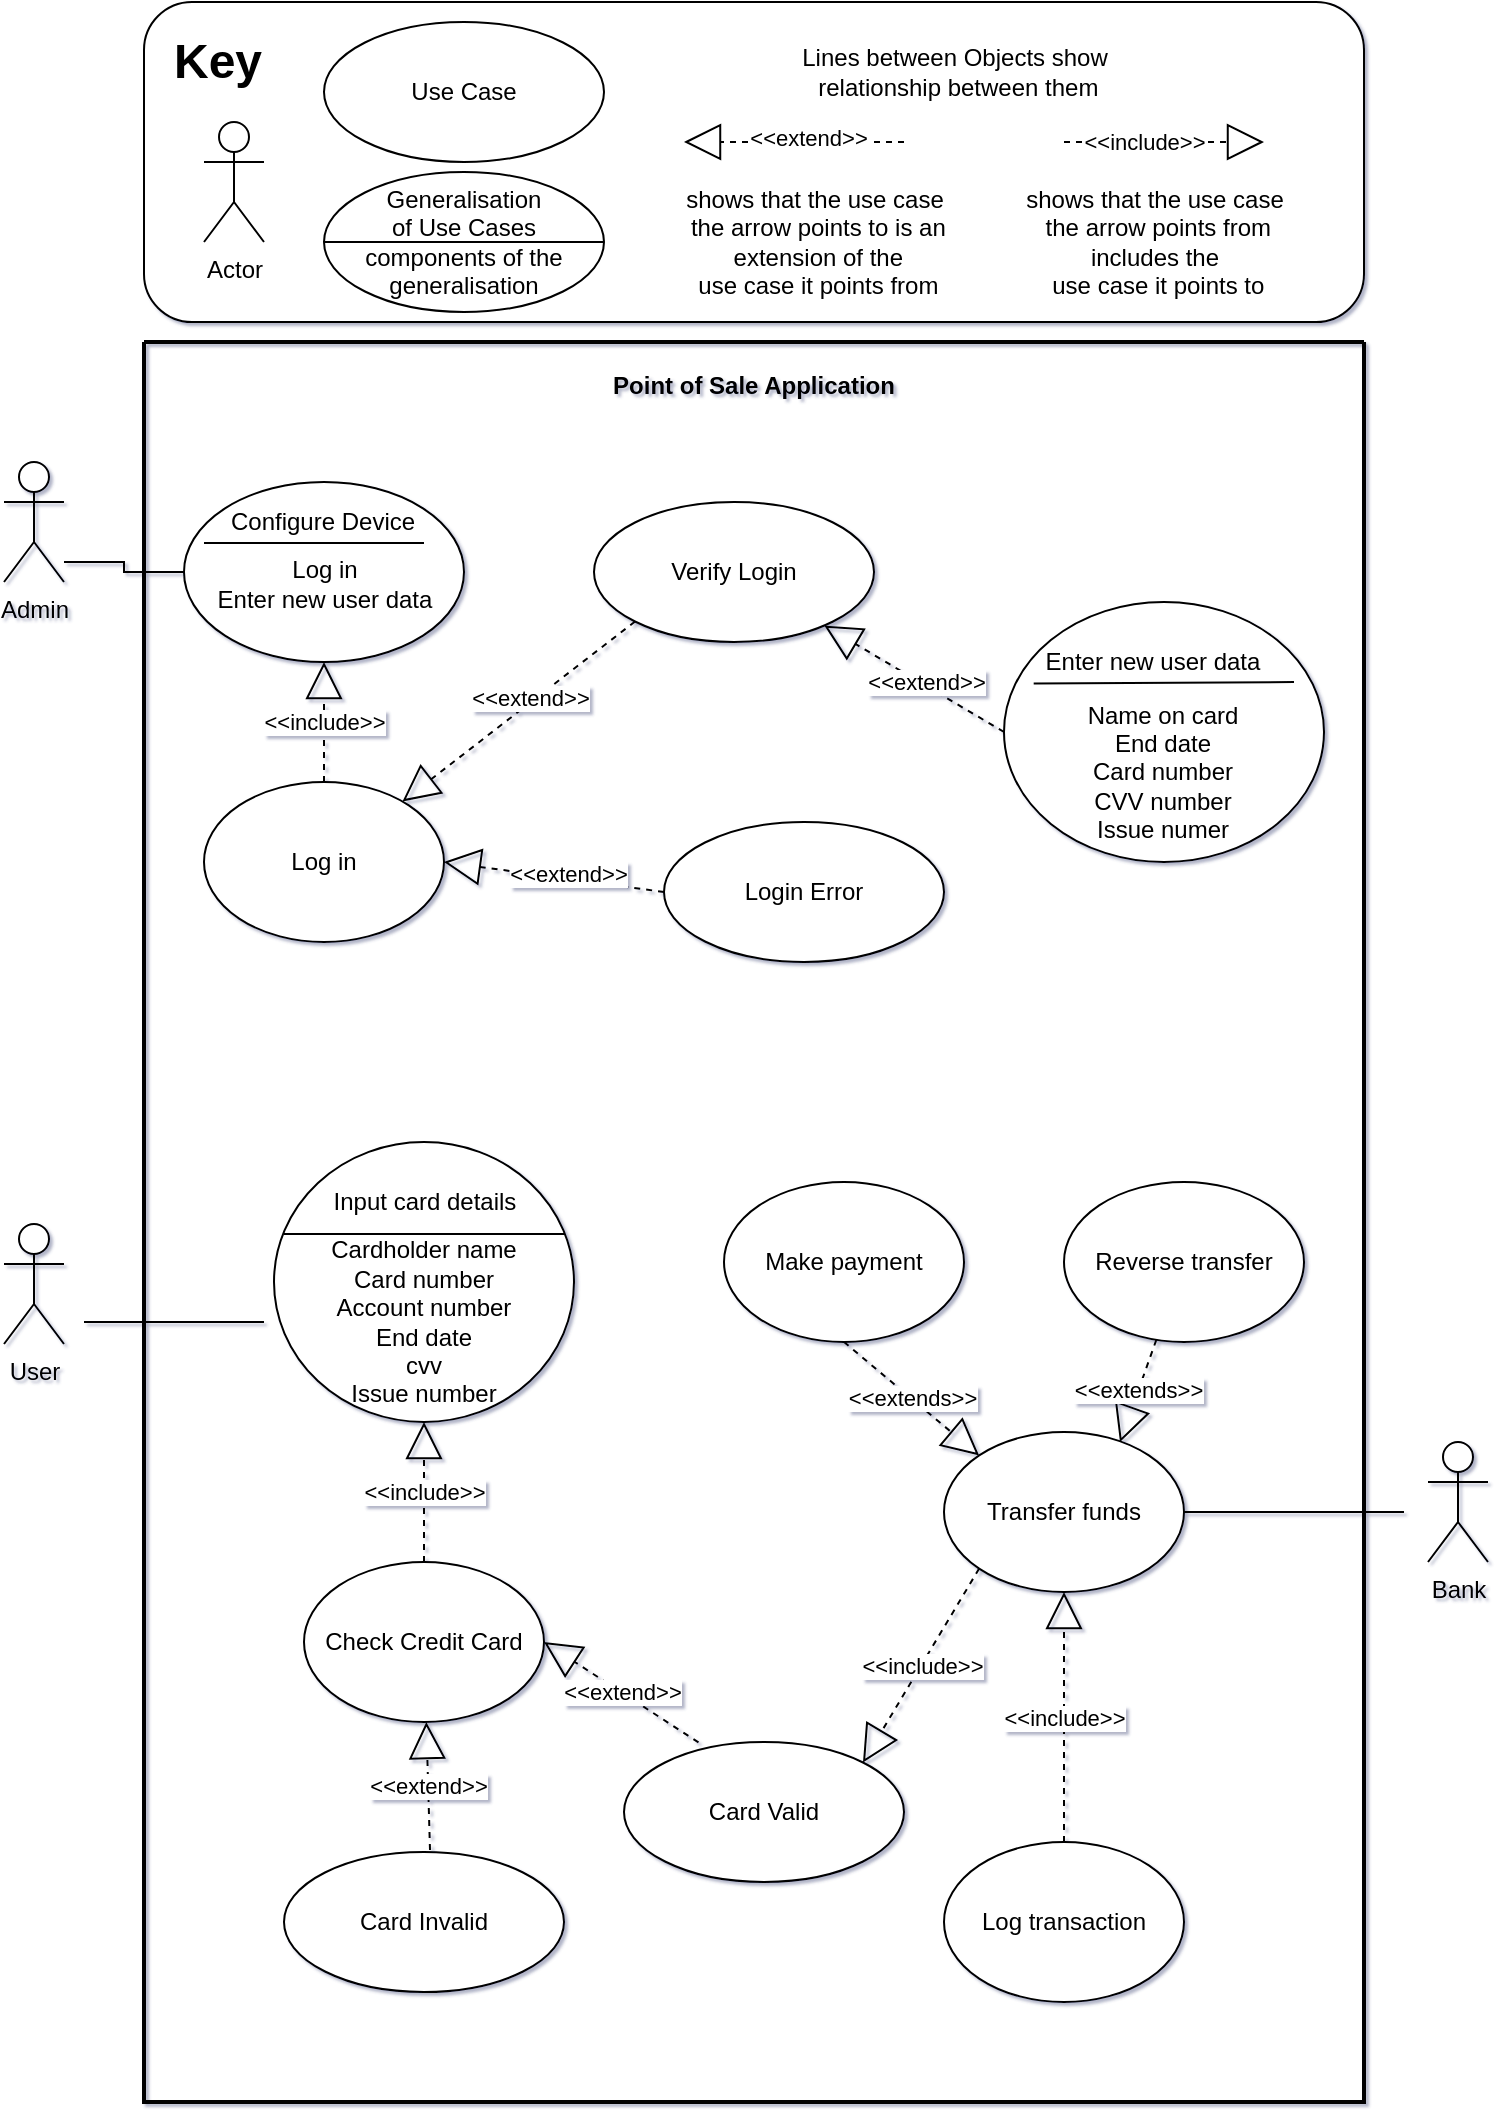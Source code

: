 <mxfile version="15.7.3" type="device"><diagram id="iYOTo2HpOosxXUxJhcV2" name="Use case diagram"><mxGraphModel dx="1038" dy="1818" grid="1" gridSize="10" guides="1" tooltips="1" connect="1" arrows="1" fold="1" page="1" pageScale="1" pageWidth="827" pageHeight="1169" background="#FFFFFF" math="0" shadow="1"><root><mxCell id="0"/><mxCell id="1" parent="0"/><mxCell id="sOVsSH2zcU0b03OuXPeg-17" value="" style="rounded=1;whiteSpace=wrap;html=1;" vertex="1" parent="1"><mxGeometry x="110" y="-130" width="610" height="160" as="geometry"/></mxCell><mxCell id="jMtUbkhZkxbgUx4MlAdd-1" value="" style="swimlane;startSize=0;strokeWidth=2;" parent="1" vertex="1"><mxGeometry x="110" y="40" width="610" height="880" as="geometry"><mxRectangle x="150" y="40" width="50" height="40" as="alternateBounds"/></mxGeometry></mxCell><mxCell id="jMtUbkhZkxbgUx4MlAdd-8" value="Check Credit Card" style="ellipse;whiteSpace=wrap;html=1;" parent="jMtUbkhZkxbgUx4MlAdd-1" vertex="1"><mxGeometry x="80" y="610" width="120" height="80" as="geometry"/></mxCell><mxCell id="jMtUbkhZkxbgUx4MlAdd-15" value="Log in" style="ellipse;whiteSpace=wrap;html=1;" parent="jMtUbkhZkxbgUx4MlAdd-1" vertex="1"><mxGeometry x="30" y="220" width="120" height="80" as="geometry"/></mxCell><mxCell id="jMtUbkhZkxbgUx4MlAdd-26" value="Card Valid" style="ellipse;whiteSpace=wrap;html=1;" parent="jMtUbkhZkxbgUx4MlAdd-1" vertex="1"><mxGeometry x="240" y="700" width="140" height="70" as="geometry"/></mxCell><mxCell id="jMtUbkhZkxbgUx4MlAdd-27" value="Card Invalid" style="ellipse;whiteSpace=wrap;html=1;" parent="jMtUbkhZkxbgUx4MlAdd-1" vertex="1"><mxGeometry x="70" y="755" width="140" height="70" as="geometry"/></mxCell><mxCell id="jMtUbkhZkxbgUx4MlAdd-30" value="Verify Login" style="ellipse;whiteSpace=wrap;html=1;" parent="jMtUbkhZkxbgUx4MlAdd-1" vertex="1"><mxGeometry x="225" y="80" width="140" height="70" as="geometry"/></mxCell><mxCell id="jMtUbkhZkxbgUx4MlAdd-31" value="Login Error" style="ellipse;whiteSpace=wrap;html=1;" parent="jMtUbkhZkxbgUx4MlAdd-1" vertex="1"><mxGeometry x="260" y="240" width="140" height="70" as="geometry"/></mxCell><mxCell id="jMtUbkhZkxbgUx4MlAdd-47" value="Point of Sale Application" style="text;align=center;fontStyle=1;verticalAlign=middle;spacingLeft=3;spacingRight=3;strokeColor=none;rotatable=0;points=[[0,0.5],[1,0.5]];portConstraint=eastwest;" parent="jMtUbkhZkxbgUx4MlAdd-1" vertex="1"><mxGeometry x="185" y="8" width="240" height="26" as="geometry"/></mxCell><mxCell id="jMtUbkhZkxbgUx4MlAdd-46" value="" style="group" parent="jMtUbkhZkxbgUx4MlAdd-1" vertex="1" connectable="0"><mxGeometry x="60" y="400" width="160" height="150" as="geometry"/></mxCell><mxCell id="jMtUbkhZkxbgUx4MlAdd-40" value="" style="ellipse;whiteSpace=wrap;html=1;" parent="jMtUbkhZkxbgUx4MlAdd-46" vertex="1"><mxGeometry x="5" width="150" height="140" as="geometry"/></mxCell><mxCell id="jMtUbkhZkxbgUx4MlAdd-41" value="" style="line;strokeWidth=1;fillColor=none;align=left;verticalAlign=middle;spacingTop=-1;spacingLeft=3;spacingRight=3;rotatable=0;labelPosition=right;points=[];portConstraint=eastwest;" parent="jMtUbkhZkxbgUx4MlAdd-46" vertex="1"><mxGeometry x="10" y="42" width="140" height="8" as="geometry"/></mxCell><mxCell id="jMtUbkhZkxbgUx4MlAdd-44" value="Cardholder name&lt;br&gt;Card number&lt;br&gt;Account number&lt;br&gt;End date&lt;br&gt;cvv&lt;br&gt;Issue number" style="text;html=1;strokeColor=none;fillColor=none;align=center;verticalAlign=middle;whiteSpace=wrap;rounded=0;" parent="jMtUbkhZkxbgUx4MlAdd-46" vertex="1"><mxGeometry y="30" width="160" height="120" as="geometry"/></mxCell><mxCell id="jMtUbkhZkxbgUx4MlAdd-45" value="Input card details" style="text;html=1;strokeColor=none;fillColor=none;align=center;verticalAlign=middle;whiteSpace=wrap;rounded=0;" parent="jMtUbkhZkxbgUx4MlAdd-46" vertex="1"><mxGeometry x="32.5" y="10" width="95" height="40" as="geometry"/></mxCell><mxCell id="FV8mmpuGYlCT8fTDHdmW-6" value="&amp;lt;&amp;lt;extend&amp;gt;&amp;gt;" style="endArrow=block;endSize=16;endFill=0;html=1;rounded=0;dashed=1;exitX=0;exitY=1;exitDx=0;exitDy=0;" parent="jMtUbkhZkxbgUx4MlAdd-1" source="jMtUbkhZkxbgUx4MlAdd-30" target="jMtUbkhZkxbgUx4MlAdd-15" edge="1"><mxGeometry x="-0.117" y="-2" width="160" relative="1" as="geometry"><mxPoint x="195" y="120" as="sourcePoint"/><mxPoint x="190" y="130" as="targetPoint"/><Array as="points"/><mxPoint as="offset"/></mxGeometry></mxCell><mxCell id="FV8mmpuGYlCT8fTDHdmW-8" value="&amp;lt;&amp;lt;include&amp;gt;&amp;gt;" style="endArrow=block;endSize=16;endFill=0;html=1;rounded=0;dashed=1;exitX=0.5;exitY=0;exitDx=0;exitDy=0;" parent="jMtUbkhZkxbgUx4MlAdd-1" source="jMtUbkhZkxbgUx4MlAdd-8" edge="1"><mxGeometry width="160" relative="1" as="geometry"><mxPoint x="140" y="540" as="sourcePoint"/><mxPoint x="140" y="540" as="targetPoint"/></mxGeometry></mxCell><mxCell id="FV8mmpuGYlCT8fTDHdmW-10" value="&amp;lt;&amp;lt;extend&amp;gt;&amp;gt;" style="endArrow=block;endSize=16;endFill=0;html=1;rounded=0;dashed=1;" parent="jMtUbkhZkxbgUx4MlAdd-1" target="jMtUbkhZkxbgUx4MlAdd-8" edge="1"><mxGeometry width="160" relative="1" as="geometry"><mxPoint x="143" y="754" as="sourcePoint"/><mxPoint x="420" y="490" as="targetPoint"/></mxGeometry></mxCell><mxCell id="FV8mmpuGYlCT8fTDHdmW-14" value="&amp;lt;&amp;lt;extend&amp;gt;&amp;gt;" style="endArrow=block;endSize=16;endFill=0;html=1;rounded=0;dashed=1;exitX=0.266;exitY=0.003;exitDx=0;exitDy=0;exitPerimeter=0;entryX=1;entryY=0.5;entryDx=0;entryDy=0;" parent="jMtUbkhZkxbgUx4MlAdd-1" source="jMtUbkhZkxbgUx4MlAdd-26" target="jMtUbkhZkxbgUx4MlAdd-8" edge="1"><mxGeometry width="160" relative="1" as="geometry"><mxPoint x="402.01" y="550.0" as="sourcePoint"/><mxPoint x="384" y="486" as="targetPoint"/></mxGeometry></mxCell><mxCell id="FV8mmpuGYlCT8fTDHdmW-15" value="" style="ellipse;whiteSpace=wrap;html=1;labelBackgroundColor=default;" parent="jMtUbkhZkxbgUx4MlAdd-1" vertex="1"><mxGeometry x="20" y="70" width="140" height="90" as="geometry"/></mxCell><mxCell id="FV8mmpuGYlCT8fTDHdmW-20" value="" style="endArrow=none;html=1;rounded=0;" parent="jMtUbkhZkxbgUx4MlAdd-1" edge="1"><mxGeometry width="50" height="50" relative="1" as="geometry"><mxPoint x="30" y="100.5" as="sourcePoint"/><mxPoint x="140" y="100.5" as="targetPoint"/><Array as="points"/></mxGeometry></mxCell><mxCell id="FV8mmpuGYlCT8fTDHdmW-21" value="&amp;lt;&amp;lt;extend&amp;gt;&amp;gt;" style="endArrow=block;endSize=16;endFill=0;html=1;rounded=0;dashed=1;exitX=0;exitY=0.5;exitDx=0;exitDy=0;entryX=1;entryY=0.5;entryDx=0;entryDy=0;" parent="jMtUbkhZkxbgUx4MlAdd-1" source="jMtUbkhZkxbgUx4MlAdd-31" target="jMtUbkhZkxbgUx4MlAdd-15" edge="1"><mxGeometry x="-0.117" y="-2" width="160" relative="1" as="geometry"><mxPoint x="380" y="111" as="sourcePoint"/><mxPoint x="269.812" y="116.833" as="targetPoint"/><Array as="points"/><mxPoint as="offset"/></mxGeometry></mxCell><mxCell id="FV8mmpuGYlCT8fTDHdmW-22" value="Configure Device" style="text;html=1;align=center;verticalAlign=middle;resizable=0;points=[];autosize=1;strokeColor=none;fillColor=none;" parent="jMtUbkhZkxbgUx4MlAdd-1" vertex="1"><mxGeometry x="34" y="80" width="110" height="20" as="geometry"/></mxCell><mxCell id="FV8mmpuGYlCT8fTDHdmW-23" value="Log in&lt;br&gt;Enter new user data" style="text;html=1;align=center;verticalAlign=middle;resizable=0;points=[];autosize=1;strokeColor=none;fillColor=none;" parent="jMtUbkhZkxbgUx4MlAdd-1" vertex="1"><mxGeometry x="30" y="106" width="120" height="30" as="geometry"/></mxCell><mxCell id="FV8mmpuGYlCT8fTDHdmW-24" value="&amp;lt;&amp;lt;include&amp;gt;&amp;gt;" style="endArrow=block;endSize=16;endFill=0;html=1;rounded=0;dashed=1;exitX=0.5;exitY=0;exitDx=0;exitDy=0;entryX=0.5;entryY=1;entryDx=0;entryDy=0;" parent="jMtUbkhZkxbgUx4MlAdd-1" source="jMtUbkhZkxbgUx4MlAdd-15" target="FV8mmpuGYlCT8fTDHdmW-15" edge="1"><mxGeometry width="160" relative="1" as="geometry"><mxPoint x="160" y="125.96" as="sourcePoint"/><mxPoint x="300" y="106" as="targetPoint"/></mxGeometry></mxCell><mxCell id="FV8mmpuGYlCT8fTDHdmW-26" value="&amp;lt;&amp;lt;extend&amp;gt;&amp;gt;" style="endArrow=block;endSize=16;endFill=0;html=1;rounded=0;dashed=1;exitX=0;exitY=0.5;exitDx=0;exitDy=0;" parent="jMtUbkhZkxbgUx4MlAdd-1" source="FV8mmpuGYlCT8fTDHdmW-25" target="jMtUbkhZkxbgUx4MlAdd-30" edge="1"><mxGeometry x="-0.117" y="-2" width="160" relative="1" as="geometry"><mxPoint x="340" y="225" as="sourcePoint"/><mxPoint x="264" y="216" as="targetPoint"/><Array as="points"/><mxPoint as="offset"/></mxGeometry></mxCell><mxCell id="RroNj2u8tMdaSu2_NMxR-14" value="" style="group" parent="jMtUbkhZkxbgUx4MlAdd-1" vertex="1" connectable="0"><mxGeometry x="430" y="130" width="160" height="130" as="geometry"/></mxCell><mxCell id="FV8mmpuGYlCT8fTDHdmW-25" value="" style="ellipse;whiteSpace=wrap;html=1;" parent="RroNj2u8tMdaSu2_NMxR-14" vertex="1"><mxGeometry width="160" height="130" as="geometry"/></mxCell><mxCell id="FV8mmpuGYlCT8fTDHdmW-27" value="Enter new user data" style="text;html=1;align=center;verticalAlign=middle;resizable=0;points=[];autosize=1;strokeColor=none;fillColor=none;" parent="RroNj2u8tMdaSu2_NMxR-14" vertex="1"><mxGeometry x="14" y="20" width="120" height="20" as="geometry"/></mxCell><mxCell id="FV8mmpuGYlCT8fTDHdmW-29" value="Name on card&lt;br&gt;End date&lt;br&gt;Card number&lt;br&gt;CVV number&lt;br&gt;Issue numer" style="text;html=1;align=center;verticalAlign=middle;resizable=0;points=[];autosize=1;strokeColor=none;fillColor=none;" parent="RroNj2u8tMdaSu2_NMxR-14" vertex="1"><mxGeometry x="34" y="50" width="90" height="70" as="geometry"/></mxCell><mxCell id="FV8mmpuGYlCT8fTDHdmW-31" value="" style="endArrow=none;html=1;rounded=0;exitX=0.007;exitY=1.04;exitDx=0;exitDy=0;exitPerimeter=0;" parent="RroNj2u8tMdaSu2_NMxR-14" source="FV8mmpuGYlCT8fTDHdmW-27" edge="1"><mxGeometry width="50" height="50" relative="1" as="geometry"><mxPoint x="95" y="90" as="sourcePoint"/><mxPoint x="145" y="40" as="targetPoint"/></mxGeometry></mxCell><mxCell id="RroNj2u8tMdaSu2_NMxR-15" value="Transfer funds" style="ellipse;whiteSpace=wrap;html=1;" parent="jMtUbkhZkxbgUx4MlAdd-1" vertex="1"><mxGeometry x="400" y="545" width="120" height="80" as="geometry"/></mxCell><mxCell id="RroNj2u8tMdaSu2_NMxR-16" value="Reverse transfer" style="ellipse;whiteSpace=wrap;html=1;" parent="jMtUbkhZkxbgUx4MlAdd-1" vertex="1"><mxGeometry x="460" y="420" width="120" height="80" as="geometry"/></mxCell><mxCell id="RroNj2u8tMdaSu2_NMxR-17" value="Make payment" style="ellipse;whiteSpace=wrap;html=1;" parent="jMtUbkhZkxbgUx4MlAdd-1" vertex="1"><mxGeometry x="290" y="420" width="120" height="80" as="geometry"/></mxCell><mxCell id="RroNj2u8tMdaSu2_NMxR-18" value="&amp;lt;&amp;lt;extends&amp;gt;&amp;gt;" style="endArrow=block;endSize=16;endFill=0;html=1;rounded=0;dashed=1;" parent="jMtUbkhZkxbgUx4MlAdd-1" source="RroNj2u8tMdaSu2_NMxR-16" edge="1"><mxGeometry width="160" relative="1" as="geometry"><mxPoint x="385" y="575" as="sourcePoint"/><mxPoint x="488" y="550" as="targetPoint"/></mxGeometry></mxCell><mxCell id="RroNj2u8tMdaSu2_NMxR-19" value="&amp;lt;&amp;lt;extends&amp;gt;&amp;gt;" style="endArrow=block;endSize=16;endFill=0;html=1;rounded=0;dashed=1;entryX=0;entryY=0;entryDx=0;entryDy=0;exitX=0.5;exitY=1;exitDx=0;exitDy=0;" parent="jMtUbkhZkxbgUx4MlAdd-1" source="RroNj2u8tMdaSu2_NMxR-17" target="RroNj2u8tMdaSu2_NMxR-15" edge="1"><mxGeometry width="160" relative="1" as="geometry"><mxPoint x="367.051" y="649.998" as="sourcePoint"/><mxPoint x="322.95" y="577.29" as="targetPoint"/></mxGeometry></mxCell><mxCell id="RroNj2u8tMdaSu2_NMxR-20" value="Log transaction" style="ellipse;whiteSpace=wrap;html=1;" parent="jMtUbkhZkxbgUx4MlAdd-1" vertex="1"><mxGeometry x="400" y="750" width="120" height="80" as="geometry"/></mxCell><mxCell id="RroNj2u8tMdaSu2_NMxR-21" value="&amp;lt;&amp;lt;include&amp;gt;&amp;gt;" style="endArrow=block;endSize=16;endFill=0;html=1;rounded=0;dashed=1;exitX=0.5;exitY=0;exitDx=0;exitDy=0;" parent="jMtUbkhZkxbgUx4MlAdd-1" source="RroNj2u8tMdaSu2_NMxR-20" target="RroNj2u8tMdaSu2_NMxR-15" edge="1"><mxGeometry width="160" relative="1" as="geometry"><mxPoint x="440" y="344.96" as="sourcePoint"/><mxPoint x="580" y="325" as="targetPoint"/></mxGeometry></mxCell><mxCell id="RroNj2u8tMdaSu2_NMxR-23" value="&amp;lt;&amp;lt;include&amp;gt;&amp;gt;" style="endArrow=block;endSize=16;endFill=0;html=1;rounded=0;dashed=1;exitX=0;exitY=1;exitDx=0;exitDy=0;entryX=1;entryY=0;entryDx=0;entryDy=0;" parent="jMtUbkhZkxbgUx4MlAdd-1" source="RroNj2u8tMdaSu2_NMxR-15" target="jMtUbkhZkxbgUx4MlAdd-26" edge="1"><mxGeometry width="160" relative="1" as="geometry"><mxPoint x="470" y="760" as="sourcePoint"/><mxPoint x="470" y="635" as="targetPoint"/></mxGeometry></mxCell><mxCell id="jMtUbkhZkxbgUx4MlAdd-18" style="edgeStyle=orthogonalEdgeStyle;rounded=0;orthogonalLoop=1;jettySize=auto;html=1;endArrow=none;endFill=0;entryX=1;entryY=0.5;entryDx=0;entryDy=0;" parent="1" target="RroNj2u8tMdaSu2_NMxR-15" edge="1"><mxGeometry relative="1" as="geometry"><Array as="points"><mxPoint x="740" y="625"/><mxPoint x="740" y="625"/></Array><mxPoint x="740" y="625" as="sourcePoint"/><mxPoint x="650" y="720" as="targetPoint"/></mxGeometry></mxCell><mxCell id="jMtUbkhZkxbgUx4MlAdd-2" value="Bank" style="shape=umlActor;verticalLabelPosition=bottom;verticalAlign=top;html=1;outlineConnect=0;" parent="1" vertex="1"><mxGeometry x="752" y="590" width="30" height="60" as="geometry"/></mxCell><mxCell id="jMtUbkhZkxbgUx4MlAdd-3" value="User" style="shape=umlActor;verticalLabelPosition=bottom;verticalAlign=top;html=1;outlineConnect=0;" parent="1" vertex="1"><mxGeometry x="40" y="481" width="30" height="60" as="geometry"/></mxCell><mxCell id="FV8mmpuGYlCT8fTDHdmW-1" value="Admin" style="shape=umlActor;verticalLabelPosition=bottom;verticalAlign=top;html=1;outlineConnect=0;" parent="1" vertex="1"><mxGeometry x="40" y="100" width="30" height="60" as="geometry"/></mxCell><mxCell id="FV8mmpuGYlCT8fTDHdmW-17" style="edgeStyle=orthogonalEdgeStyle;rounded=0;orthogonalLoop=1;jettySize=auto;html=1;exitX=0;exitY=0.5;exitDx=0;exitDy=0;endArrow=none;endFill=0;" parent="1" source="jMtUbkhZkxbgUx4MlAdd-44" edge="1"><mxGeometry relative="1" as="geometry"><mxPoint x="80" y="530" as="targetPoint"/></mxGeometry></mxCell><mxCell id="FV8mmpuGYlCT8fTDHdmW-18" style="edgeStyle=orthogonalEdgeStyle;rounded=0;orthogonalLoop=1;jettySize=auto;html=1;exitX=0;exitY=0.5;exitDx=0;exitDy=0;endArrow=none;endFill=0;" parent="1" source="FV8mmpuGYlCT8fTDHdmW-15" target="FV8mmpuGYlCT8fTDHdmW-1" edge="1"><mxGeometry relative="1" as="geometry"><Array as="points"><mxPoint x="100" y="155"/><mxPoint x="100" y="150"/></Array></mxGeometry></mxCell><mxCell id="sOVsSH2zcU0b03OuXPeg-1" value="&lt;h1&gt;Key&lt;/h1&gt;" style="text;html=1;strokeColor=none;fillColor=none;spacing=5;spacingTop=-20;whiteSpace=wrap;overflow=hidden;rounded=0;" vertex="1" parent="1"><mxGeometry x="120" y="-120" width="70" height="40" as="geometry"/></mxCell><mxCell id="sOVsSH2zcU0b03OuXPeg-3" value="Actor" style="shape=umlActor;verticalLabelPosition=bottom;verticalAlign=top;html=1;outlineConnect=0;" vertex="1" parent="1"><mxGeometry x="140" y="-70" width="30" height="60" as="geometry"/></mxCell><mxCell id="sOVsSH2zcU0b03OuXPeg-6" value="Use Case" style="ellipse;whiteSpace=wrap;html=1;" vertex="1" parent="1"><mxGeometry x="200" y="-120" width="140" height="70" as="geometry"/></mxCell><mxCell id="sOVsSH2zcU0b03OuXPeg-7" value="&amp;lt;&amp;lt;extend&amp;gt;&amp;gt;" style="endArrow=block;endSize=16;endFill=0;html=1;rounded=0;dashed=1;" edge="1" parent="1"><mxGeometry x="-0.117" y="-2" width="160" relative="1" as="geometry"><mxPoint x="490" y="-60" as="sourcePoint"/><mxPoint x="380" y="-60" as="targetPoint"/><Array as="points"/><mxPoint as="offset"/></mxGeometry></mxCell><mxCell id="sOVsSH2zcU0b03OuXPeg-8" value="&amp;lt;&amp;lt;include&amp;gt;&amp;gt;" style="endArrow=block;endSize=16;endFill=0;html=1;rounded=0;dashed=1;" edge="1" parent="1"><mxGeometry x="-0.2" width="160" relative="1" as="geometry"><mxPoint x="570" y="-60" as="sourcePoint"/><mxPoint x="670" y="-60" as="targetPoint"/><Array as="points"><mxPoint x="620" y="-60"/></Array><mxPoint as="offset"/></mxGeometry></mxCell><mxCell id="sOVsSH2zcU0b03OuXPeg-9" value="shows that the use case&lt;br&gt;&amp;nbsp;the arrow points to is an&lt;br&gt;&amp;nbsp;extension of the&lt;br&gt;&amp;nbsp;use case it points from" style="text;html=1;align=center;verticalAlign=middle;resizable=0;points=[];autosize=1;strokeColor=none;fillColor=none;" vertex="1" parent="1"><mxGeometry x="370" y="-40" width="150" height="60" as="geometry"/></mxCell><mxCell id="sOVsSH2zcU0b03OuXPeg-11" value="Lines between Objects show&lt;br&gt;&amp;nbsp;relationship between them" style="text;html=1;align=center;verticalAlign=middle;resizable=0;points=[];autosize=1;strokeColor=none;fillColor=none;" vertex="1" parent="1"><mxGeometry x="430" y="-110" width="170" height="30" as="geometry"/></mxCell><mxCell id="sOVsSH2zcU0b03OuXPeg-12" value="shows that the use case&lt;br&gt;&amp;nbsp;the arrow points from&lt;br&gt;includes&amp;nbsp;the&lt;br&gt;&amp;nbsp;use case it points to" style="text;html=1;align=center;verticalAlign=middle;resizable=0;points=[];autosize=1;strokeColor=none;fillColor=none;" vertex="1" parent="1"><mxGeometry x="545" y="-40" width="140" height="60" as="geometry"/></mxCell><mxCell id="sOVsSH2zcU0b03OuXPeg-14" value="Generalisation&lt;br&gt;of Use Cases&lt;br&gt;components of the generalisation" style="ellipse;whiteSpace=wrap;html=1;" vertex="1" parent="1"><mxGeometry x="200" y="-45" width="140" height="70" as="geometry"/></mxCell><mxCell id="sOVsSH2zcU0b03OuXPeg-15" value="" style="endArrow=none;html=1;rounded=0;exitX=0;exitY=0.5;exitDx=0;exitDy=0;" edge="1" parent="1" source="sOVsSH2zcU0b03OuXPeg-14"><mxGeometry width="50" height="50" relative="1" as="geometry"><mxPoint x="290" y="40" as="sourcePoint"/><mxPoint x="340" y="-10" as="targetPoint"/></mxGeometry></mxCell></root></mxGraphModel></diagram></mxfile>